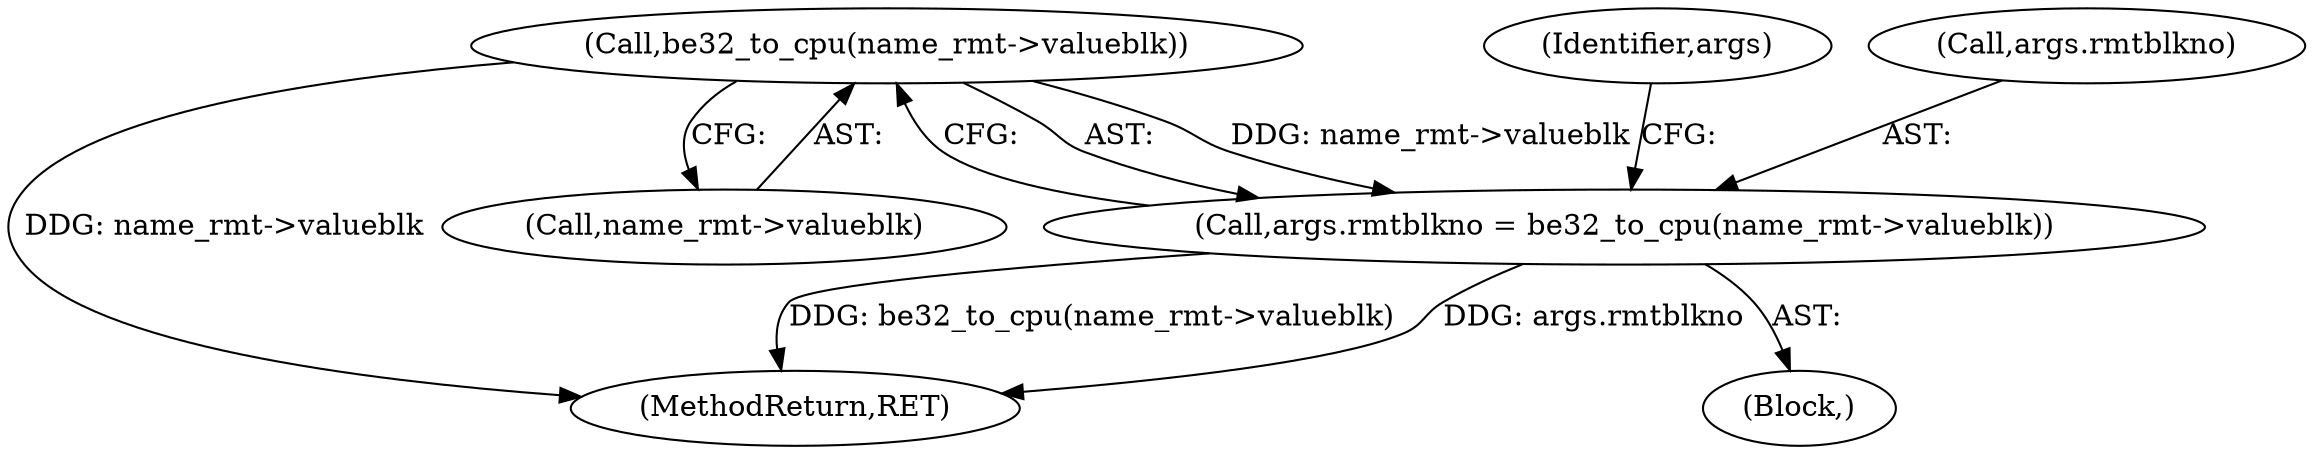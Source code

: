 digraph "0_linux_8275cdd0e7ac550dcce2b3ef6d2fb3b808c1ae59_7@pointer" {
"1000391" [label="(Call,be32_to_cpu(name_rmt->valueblk))"];
"1000387" [label="(Call,args.rmtblkno = be32_to_cpu(name_rmt->valueblk))"];
"1000397" [label="(Identifier,args)"];
"1000474" [label="(MethodReturn,RET)"];
"1000388" [label="(Call,args.rmtblkno)"];
"1000392" [label="(Call,name_rmt->valueblk)"];
"1000391" [label="(Call,be32_to_cpu(name_rmt->valueblk))"];
"1000346" [label="(Block,)"];
"1000387" [label="(Call,args.rmtblkno = be32_to_cpu(name_rmt->valueblk))"];
"1000391" -> "1000387"  [label="AST: "];
"1000391" -> "1000392"  [label="CFG: "];
"1000392" -> "1000391"  [label="AST: "];
"1000387" -> "1000391"  [label="CFG: "];
"1000391" -> "1000474"  [label="DDG: name_rmt->valueblk"];
"1000391" -> "1000387"  [label="DDG: name_rmt->valueblk"];
"1000387" -> "1000346"  [label="AST: "];
"1000388" -> "1000387"  [label="AST: "];
"1000397" -> "1000387"  [label="CFG: "];
"1000387" -> "1000474"  [label="DDG: args.rmtblkno"];
"1000387" -> "1000474"  [label="DDG: be32_to_cpu(name_rmt->valueblk)"];
}
